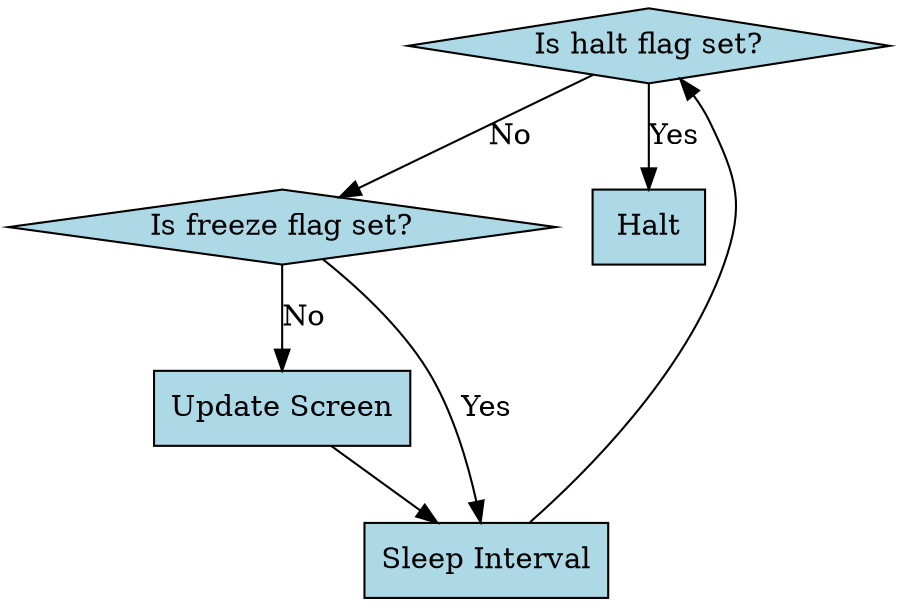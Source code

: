 digraph {
	rankdir=TB
	node [ shape=box ]

	halt_flag [ style=filled fillcolor=lightblue shape=diamond label="Is halt flag set?" ]
	freeze_flag [ style=filled fillcolor=lightblue shape=diamond label="Is freeze flag set?" ]
	updt_screen [ style=filled fillcolor=lightblue label="Update Screen" ]
	sleep [ style=filled fillcolor=lightblue label="Sleep Interval" ]
	halt [ style=filled fillcolor=lightblue label="Halt" ]

	halt_flag -> halt [ label="Yes" ]
	halt_flag -> freeze_flag [ label="No" ]

	freeze_flag -> sleep [label="Yes" ]
	freeze_flag -> updt_screen [ label="No" ]

	updt_screen -> sleep
	sleep -> halt_flag
}
